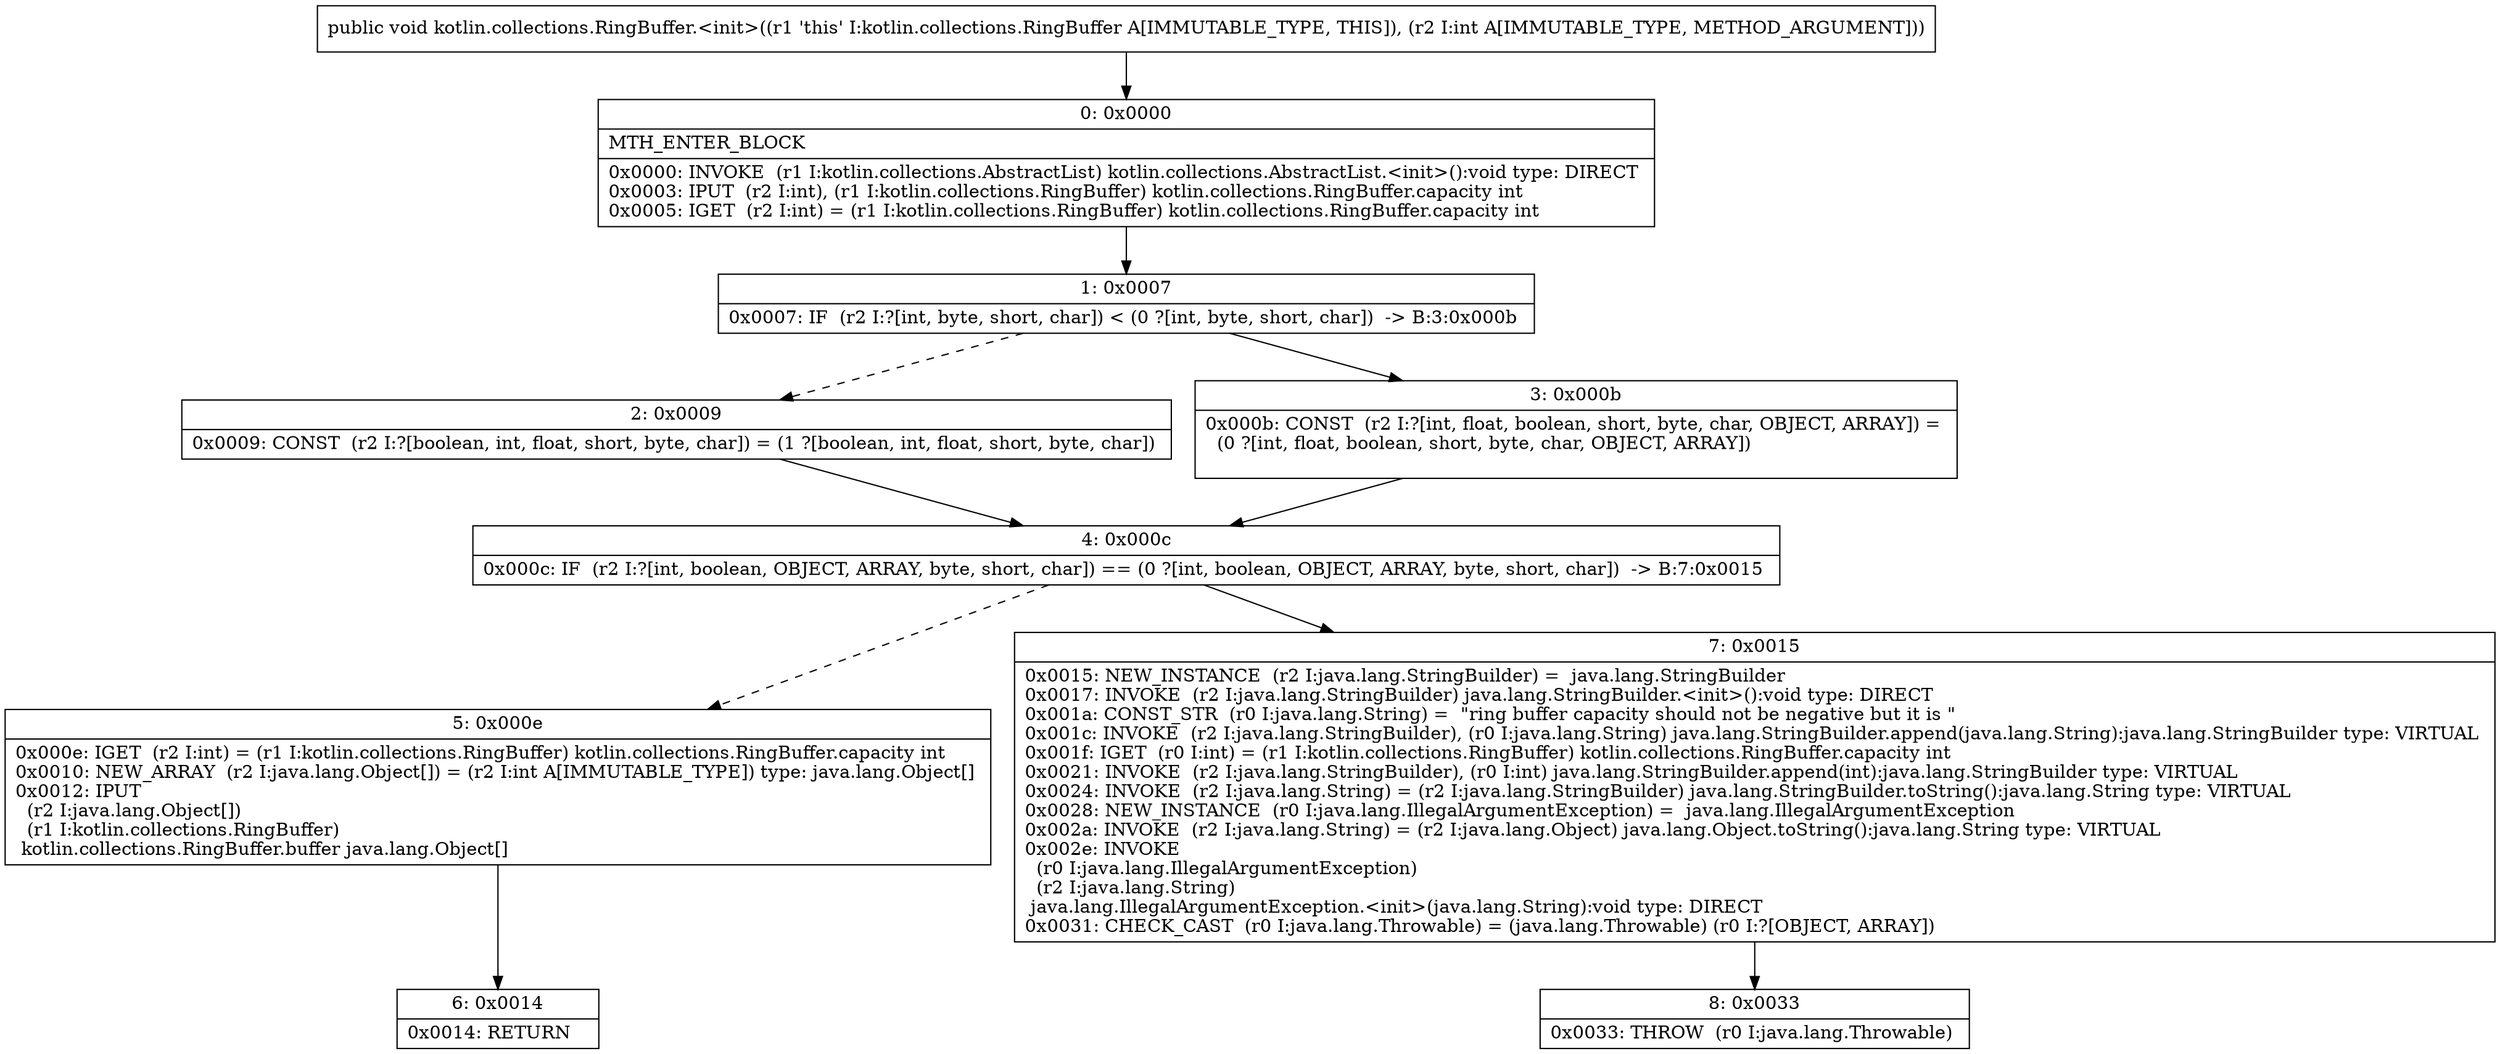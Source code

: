 digraph "CFG forkotlin.collections.RingBuffer.\<init\>(I)V" {
Node_0 [shape=record,label="{0\:\ 0x0000|MTH_ENTER_BLOCK\l|0x0000: INVOKE  (r1 I:kotlin.collections.AbstractList) kotlin.collections.AbstractList.\<init\>():void type: DIRECT \l0x0003: IPUT  (r2 I:int), (r1 I:kotlin.collections.RingBuffer) kotlin.collections.RingBuffer.capacity int \l0x0005: IGET  (r2 I:int) = (r1 I:kotlin.collections.RingBuffer) kotlin.collections.RingBuffer.capacity int \l}"];
Node_1 [shape=record,label="{1\:\ 0x0007|0x0007: IF  (r2 I:?[int, byte, short, char]) \< (0 ?[int, byte, short, char])  \-\> B:3:0x000b \l}"];
Node_2 [shape=record,label="{2\:\ 0x0009|0x0009: CONST  (r2 I:?[boolean, int, float, short, byte, char]) = (1 ?[boolean, int, float, short, byte, char]) \l}"];
Node_3 [shape=record,label="{3\:\ 0x000b|0x000b: CONST  (r2 I:?[int, float, boolean, short, byte, char, OBJECT, ARRAY]) = \l  (0 ?[int, float, boolean, short, byte, char, OBJECT, ARRAY])\l \l}"];
Node_4 [shape=record,label="{4\:\ 0x000c|0x000c: IF  (r2 I:?[int, boolean, OBJECT, ARRAY, byte, short, char]) == (0 ?[int, boolean, OBJECT, ARRAY, byte, short, char])  \-\> B:7:0x0015 \l}"];
Node_5 [shape=record,label="{5\:\ 0x000e|0x000e: IGET  (r2 I:int) = (r1 I:kotlin.collections.RingBuffer) kotlin.collections.RingBuffer.capacity int \l0x0010: NEW_ARRAY  (r2 I:java.lang.Object[]) = (r2 I:int A[IMMUTABLE_TYPE]) type: java.lang.Object[] \l0x0012: IPUT  \l  (r2 I:java.lang.Object[])\l  (r1 I:kotlin.collections.RingBuffer)\l kotlin.collections.RingBuffer.buffer java.lang.Object[] \l}"];
Node_6 [shape=record,label="{6\:\ 0x0014|0x0014: RETURN   \l}"];
Node_7 [shape=record,label="{7\:\ 0x0015|0x0015: NEW_INSTANCE  (r2 I:java.lang.StringBuilder) =  java.lang.StringBuilder \l0x0017: INVOKE  (r2 I:java.lang.StringBuilder) java.lang.StringBuilder.\<init\>():void type: DIRECT \l0x001a: CONST_STR  (r0 I:java.lang.String) =  \"ring buffer capacity should not be negative but it is \" \l0x001c: INVOKE  (r2 I:java.lang.StringBuilder), (r0 I:java.lang.String) java.lang.StringBuilder.append(java.lang.String):java.lang.StringBuilder type: VIRTUAL \l0x001f: IGET  (r0 I:int) = (r1 I:kotlin.collections.RingBuffer) kotlin.collections.RingBuffer.capacity int \l0x0021: INVOKE  (r2 I:java.lang.StringBuilder), (r0 I:int) java.lang.StringBuilder.append(int):java.lang.StringBuilder type: VIRTUAL \l0x0024: INVOKE  (r2 I:java.lang.String) = (r2 I:java.lang.StringBuilder) java.lang.StringBuilder.toString():java.lang.String type: VIRTUAL \l0x0028: NEW_INSTANCE  (r0 I:java.lang.IllegalArgumentException) =  java.lang.IllegalArgumentException \l0x002a: INVOKE  (r2 I:java.lang.String) = (r2 I:java.lang.Object) java.lang.Object.toString():java.lang.String type: VIRTUAL \l0x002e: INVOKE  \l  (r0 I:java.lang.IllegalArgumentException)\l  (r2 I:java.lang.String)\l java.lang.IllegalArgumentException.\<init\>(java.lang.String):void type: DIRECT \l0x0031: CHECK_CAST  (r0 I:java.lang.Throwable) = (java.lang.Throwable) (r0 I:?[OBJECT, ARRAY]) \l}"];
Node_8 [shape=record,label="{8\:\ 0x0033|0x0033: THROW  (r0 I:java.lang.Throwable) \l}"];
MethodNode[shape=record,label="{public void kotlin.collections.RingBuffer.\<init\>((r1 'this' I:kotlin.collections.RingBuffer A[IMMUTABLE_TYPE, THIS]), (r2 I:int A[IMMUTABLE_TYPE, METHOD_ARGUMENT])) }"];
MethodNode -> Node_0;
Node_0 -> Node_1;
Node_1 -> Node_2[style=dashed];
Node_1 -> Node_3;
Node_2 -> Node_4;
Node_3 -> Node_4;
Node_4 -> Node_5[style=dashed];
Node_4 -> Node_7;
Node_5 -> Node_6;
Node_7 -> Node_8;
}

